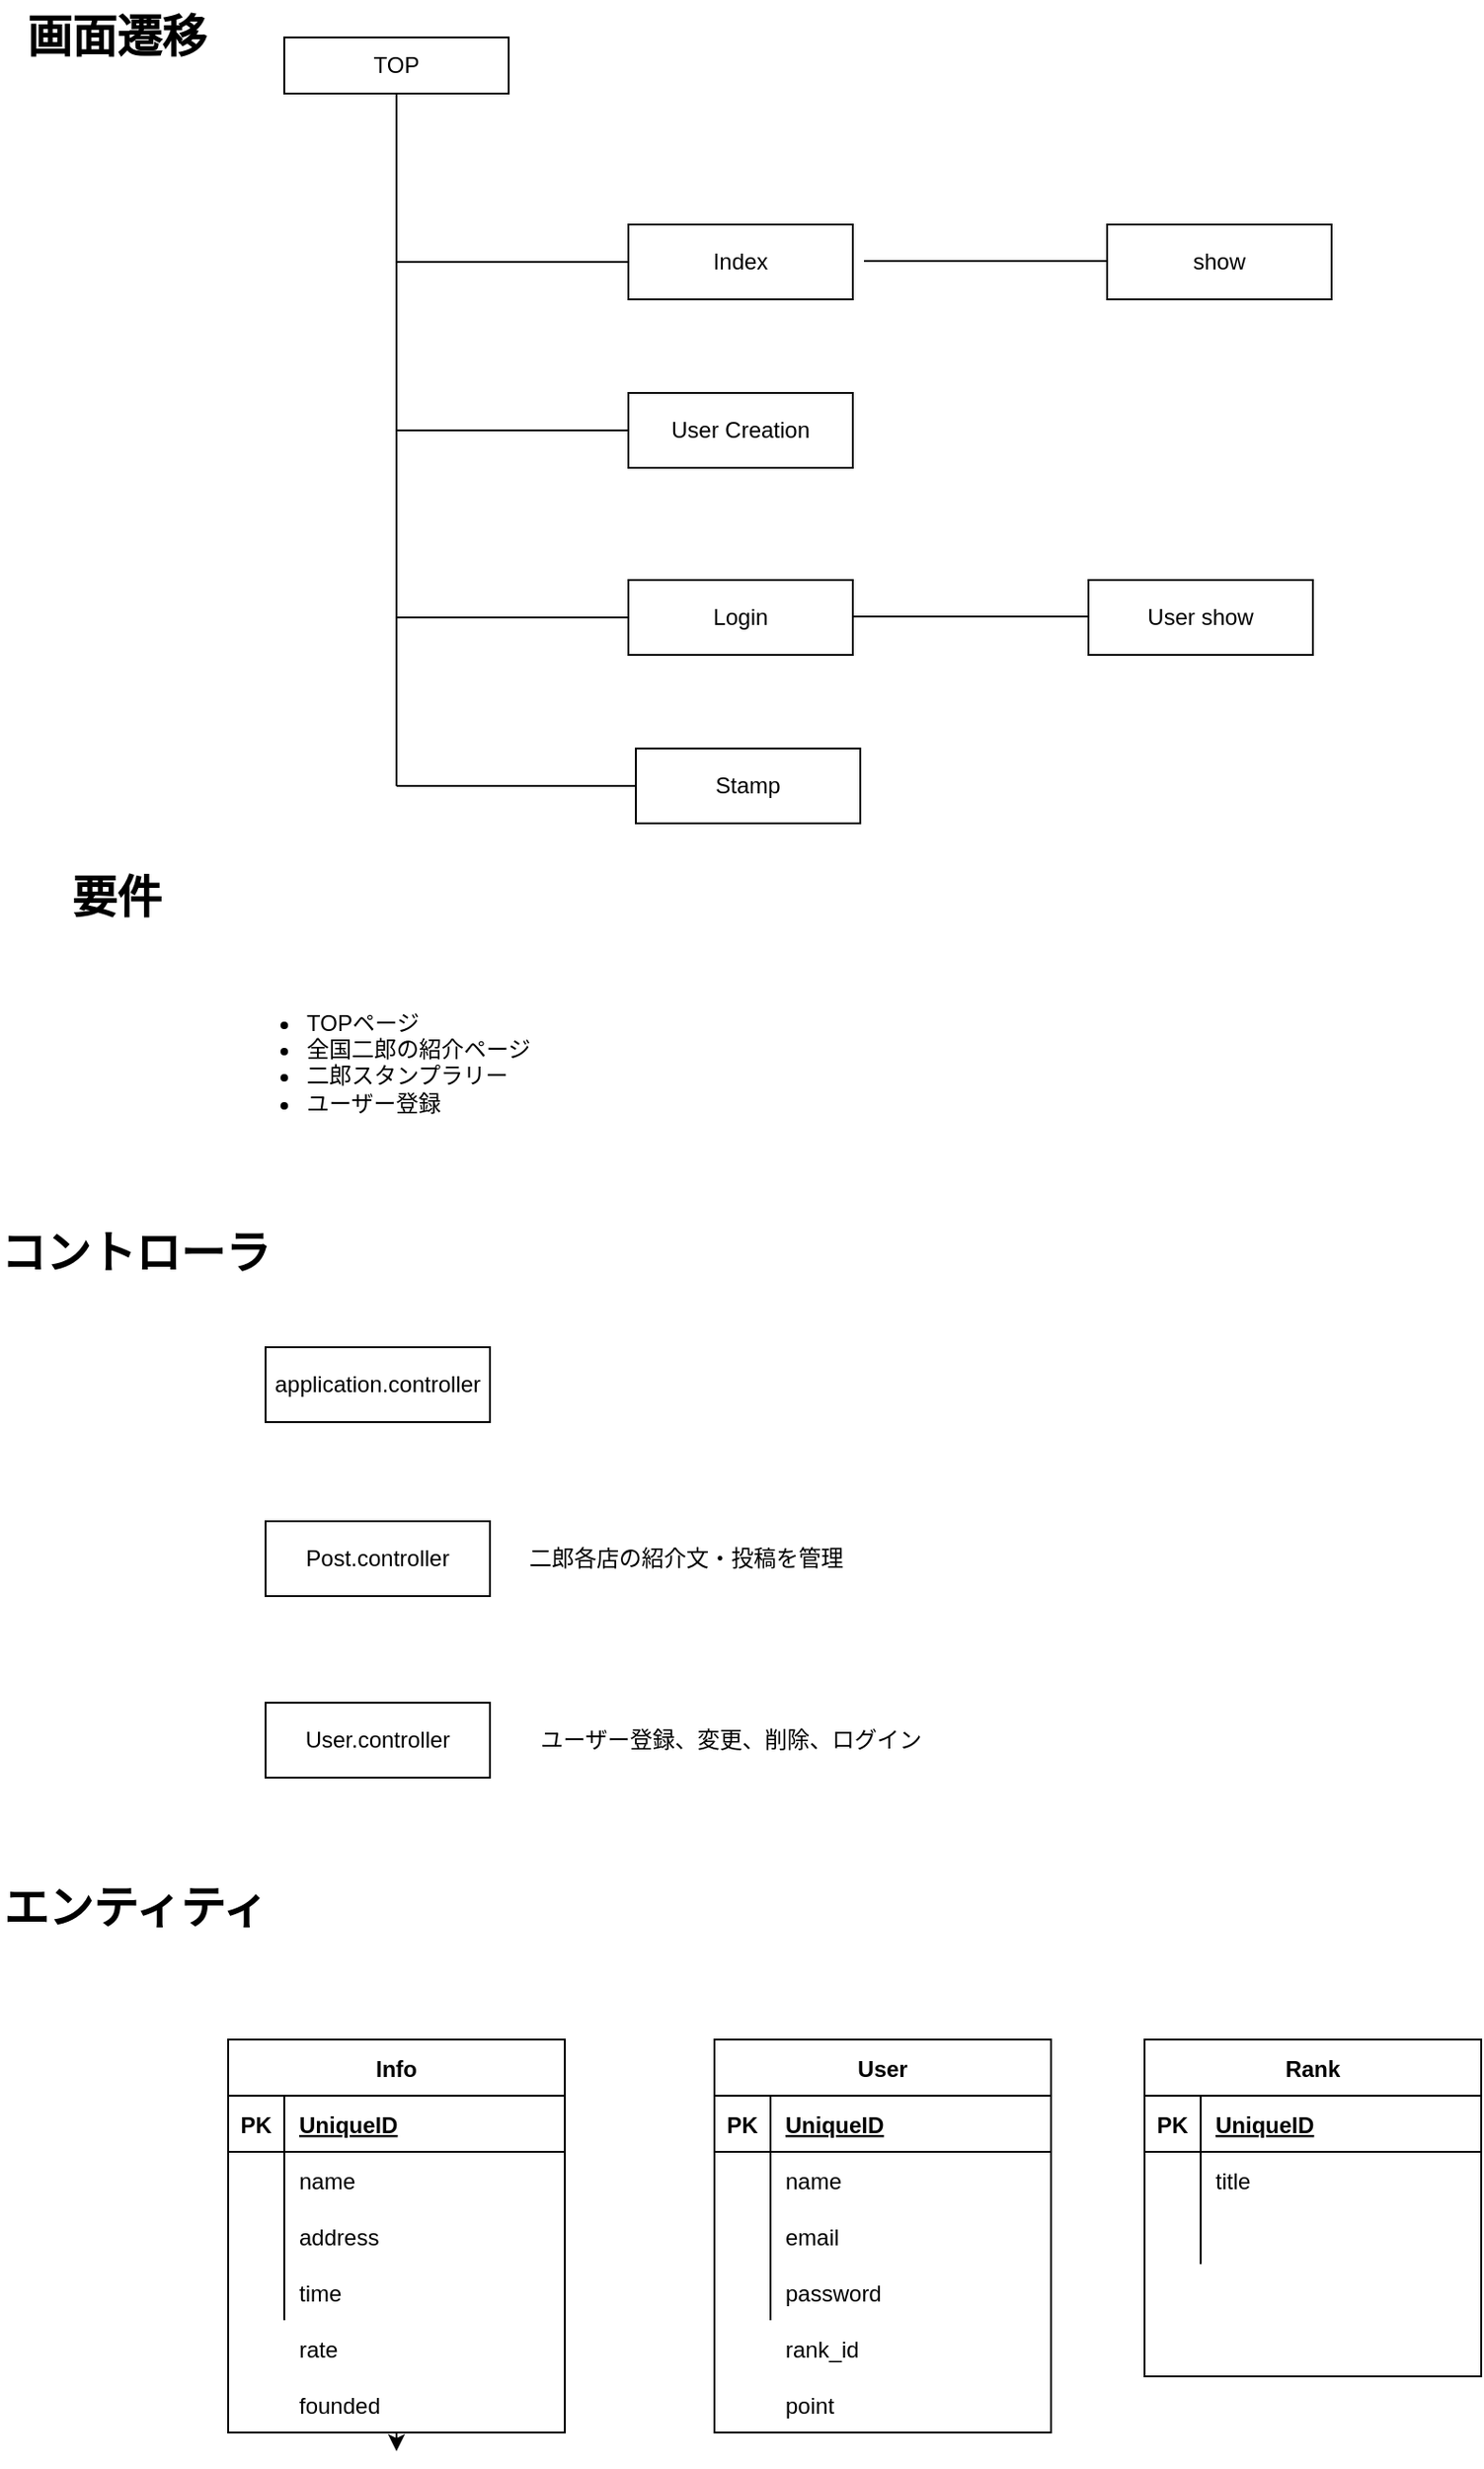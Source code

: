 <mxfile version="14.6.13" type="github">
  <diagram id="q8j4EhVqGKT0Aphho5P9" name="Page-1">
    <mxGraphModel dx="1107" dy="632" grid="1" gridSize="10" guides="1" tooltips="1" connect="1" arrows="1" fold="1" page="1" pageScale="1" pageWidth="827" pageHeight="1169" math="0" shadow="0">
      <root>
        <mxCell id="0" />
        <mxCell id="1" parent="0" />
        <mxCell id="B4g7gdAb48Q1iIURWmFt-1" value="TOP" style="rounded=0;whiteSpace=wrap;html=1;" parent="1" vertex="1">
          <mxGeometry x="170" y="40" width="120" height="30" as="geometry" />
        </mxCell>
        <mxCell id="B4g7gdAb48Q1iIURWmFt-6" value="" style="endArrow=none;html=1;" parent="1" target="B4g7gdAb48Q1iIURWmFt-1" edge="1">
          <mxGeometry width="50" height="50" relative="1" as="geometry">
            <mxPoint x="230" y="440" as="sourcePoint" />
            <mxPoint x="240" y="180" as="targetPoint" />
          </mxGeometry>
        </mxCell>
        <mxCell id="B4g7gdAb48Q1iIURWmFt-7" value="" style="endArrow=none;html=1;" parent="1" edge="1">
          <mxGeometry width="50" height="50" relative="1" as="geometry">
            <mxPoint x="230" y="160" as="sourcePoint" />
            <mxPoint x="360" y="160" as="targetPoint" />
          </mxGeometry>
        </mxCell>
        <mxCell id="B4g7gdAb48Q1iIURWmFt-8" value="Index" style="rounded=0;whiteSpace=wrap;html=1;" parent="1" vertex="1">
          <mxGeometry x="354" y="140" width="120" height="40" as="geometry" />
        </mxCell>
        <mxCell id="B4g7gdAb48Q1iIURWmFt-9" value="" style="endArrow=none;html=1;" parent="1" edge="1">
          <mxGeometry width="50" height="50" relative="1" as="geometry">
            <mxPoint x="480" y="159.5" as="sourcePoint" />
            <mxPoint x="610" y="159.5" as="targetPoint" />
          </mxGeometry>
        </mxCell>
        <mxCell id="B4g7gdAb48Q1iIURWmFt-10" value="show" style="rounded=0;whiteSpace=wrap;html=1;" parent="1" vertex="1">
          <mxGeometry x="610" y="140" width="120" height="40" as="geometry" />
        </mxCell>
        <mxCell id="B4g7gdAb48Q1iIURWmFt-11" value="" style="endArrow=none;html=1;" parent="1" edge="1">
          <mxGeometry width="50" height="50" relative="1" as="geometry">
            <mxPoint x="230" y="250" as="sourcePoint" />
            <mxPoint x="360" y="250" as="targetPoint" />
          </mxGeometry>
        </mxCell>
        <mxCell id="B4g7gdAb48Q1iIURWmFt-12" value="User Creation" style="rounded=0;whiteSpace=wrap;html=1;" parent="1" vertex="1">
          <mxGeometry x="354" y="230" width="120" height="40" as="geometry" />
        </mxCell>
        <mxCell id="B4g7gdAb48Q1iIURWmFt-13" value="" style="endArrow=none;html=1;" parent="1" edge="1">
          <mxGeometry width="50" height="50" relative="1" as="geometry">
            <mxPoint x="230" y="350" as="sourcePoint" />
            <mxPoint x="360" y="350" as="targetPoint" />
            <Array as="points">
              <mxPoint x="300" y="350" />
            </Array>
          </mxGeometry>
        </mxCell>
        <mxCell id="B4g7gdAb48Q1iIURWmFt-14" value="Login" style="rounded=0;whiteSpace=wrap;html=1;" parent="1" vertex="1">
          <mxGeometry x="354" y="330" width="120" height="40" as="geometry" />
        </mxCell>
        <mxCell id="B4g7gdAb48Q1iIURWmFt-15" value="" style="endArrow=none;html=1;" parent="1" edge="1">
          <mxGeometry width="50" height="50" relative="1" as="geometry">
            <mxPoint x="230" y="440" as="sourcePoint" />
            <mxPoint x="360" y="440" as="targetPoint" />
            <Array as="points">
              <mxPoint x="300" y="440" />
            </Array>
          </mxGeometry>
        </mxCell>
        <mxCell id="B4g7gdAb48Q1iIURWmFt-16" value="Stamp" style="rounded=0;whiteSpace=wrap;html=1;" parent="1" vertex="1">
          <mxGeometry x="358" y="420" width="120" height="40" as="geometry" />
        </mxCell>
        <mxCell id="B4g7gdAb48Q1iIURWmFt-17" value="" style="endArrow=none;html=1;" parent="1" edge="1">
          <mxGeometry width="50" height="50" relative="1" as="geometry">
            <mxPoint x="474" y="349.5" as="sourcePoint" />
            <mxPoint x="604" y="349.5" as="targetPoint" />
            <Array as="points">
              <mxPoint x="544" y="349.5" />
            </Array>
          </mxGeometry>
        </mxCell>
        <mxCell id="B4g7gdAb48Q1iIURWmFt-18" value="User show" style="rounded=0;whiteSpace=wrap;html=1;" parent="1" vertex="1">
          <mxGeometry x="600" y="330" width="120" height="40" as="geometry" />
        </mxCell>
        <mxCell id="B4g7gdAb48Q1iIURWmFt-20" value="画面遷移" style="text;strokeColor=none;fillColor=none;html=1;fontSize=24;fontStyle=1;verticalAlign=middle;align=center;" parent="1" vertex="1">
          <mxGeometry x="30" y="20" width="100" height="40" as="geometry" />
        </mxCell>
        <mxCell id="B4g7gdAb48Q1iIURWmFt-21" value="要件" style="text;strokeColor=none;fillColor=none;html=1;fontSize=24;fontStyle=1;verticalAlign=middle;align=center;" parent="1" vertex="1">
          <mxGeometry x="30" y="480" width="100" height="40" as="geometry" />
        </mxCell>
        <mxCell id="B4g7gdAb48Q1iIURWmFt-22" value="&lt;ul&gt;&lt;li&gt;&lt;div&gt;TOPページ&lt;/div&gt;&lt;/li&gt;&lt;li&gt;&lt;div&gt;全国二郎の紹介ページ&lt;/div&gt;&lt;/li&gt;&lt;li&gt;&lt;div&gt;&lt;div&gt;二郎スタンプラリー&lt;/div&gt;&lt;/div&gt;&lt;/li&gt;&lt;li&gt;&lt;div&gt;ユーザー登録&lt;/div&gt;&lt;/li&gt;&lt;/ul&gt;" style="text;strokeColor=none;fillColor=none;html=1;whiteSpace=wrap;verticalAlign=middle;overflow=hidden;" parent="1" vertex="1">
          <mxGeometry x="140" y="545" width="250" height="80" as="geometry" />
        </mxCell>
        <mxCell id="B4g7gdAb48Q1iIURWmFt-23" value="コントローラ" style="text;strokeColor=none;fillColor=none;html=1;fontSize=24;fontStyle=1;verticalAlign=middle;align=center;" parent="1" vertex="1">
          <mxGeometry x="40" y="670" width="100" height="40" as="geometry" />
        </mxCell>
        <mxCell id="B4g7gdAb48Q1iIURWmFt-25" value="Post.controller" style="rounded=0;whiteSpace=wrap;html=1;" parent="1" vertex="1">
          <mxGeometry x="160" y="833" width="120" height="40" as="geometry" />
        </mxCell>
        <mxCell id="B4g7gdAb48Q1iIURWmFt-26" value="User.controller" style="rounded=0;whiteSpace=wrap;html=1;" parent="1" vertex="1">
          <mxGeometry x="160" y="930" width="120" height="40" as="geometry" />
        </mxCell>
        <mxCell id="B4g7gdAb48Q1iIURWmFt-27" value="application.controller" style="rounded=0;whiteSpace=wrap;html=1;" parent="1" vertex="1">
          <mxGeometry x="160" y="740" width="120" height="40" as="geometry" />
        </mxCell>
        <UserObject label="二郎各店の紹介文・投稿を管理" placeholders="1" name="Variable" id="B4g7gdAb48Q1iIURWmFt-28">
          <mxCell style="text;html=1;strokeColor=none;fillColor=none;align=center;verticalAlign=middle;whiteSpace=wrap;overflow=hidden;" parent="1" vertex="1">
            <mxGeometry x="290" y="843" width="190" height="20" as="geometry" />
          </mxCell>
        </UserObject>
        <UserObject label="ユーザー登録、変更、削除、ログイン" placeholders="1" name="Variable" id="B4g7gdAb48Q1iIURWmFt-29">
          <mxCell style="text;html=1;strokeColor=none;fillColor=none;align=center;verticalAlign=middle;whiteSpace=wrap;overflow=hidden;" parent="1" vertex="1">
            <mxGeometry x="288" y="940" width="242" height="20" as="geometry" />
          </mxCell>
        </UserObject>
        <mxCell id="gZ2zMx3dyLfsJcm0VM1t-1" value="エンティティ" style="text;strokeColor=none;fillColor=none;html=1;fontSize=24;fontStyle=1;verticalAlign=middle;align=center;" vertex="1" parent="1">
          <mxGeometry x="40" y="1020" width="100" height="40" as="geometry" />
        </mxCell>
        <mxCell id="gZ2zMx3dyLfsJcm0VM1t-31" style="edgeStyle=orthogonalEdgeStyle;rounded=0;orthogonalLoop=1;jettySize=auto;html=1;exitX=0.5;exitY=1;exitDx=0;exitDy=0;" edge="1" parent="1" source="gZ2zMx3dyLfsJcm0VM1t-2">
          <mxGeometry relative="1" as="geometry">
            <mxPoint x="230" y="1330" as="targetPoint" />
          </mxGeometry>
        </mxCell>
        <mxCell id="gZ2zMx3dyLfsJcm0VM1t-2" value="Info" style="shape=table;startSize=30;container=1;collapsible=1;childLayout=tableLayout;fixedRows=1;rowLines=0;fontStyle=1;align=center;resizeLast=1;" vertex="1" parent="1">
          <mxGeometry x="140" y="1110" width="180" height="210" as="geometry" />
        </mxCell>
        <mxCell id="gZ2zMx3dyLfsJcm0VM1t-3" value="" style="shape=partialRectangle;collapsible=0;dropTarget=0;pointerEvents=0;fillColor=none;top=0;left=0;bottom=1;right=0;points=[[0,0.5],[1,0.5]];portConstraint=eastwest;" vertex="1" parent="gZ2zMx3dyLfsJcm0VM1t-2">
          <mxGeometry y="30" width="180" height="30" as="geometry" />
        </mxCell>
        <mxCell id="gZ2zMx3dyLfsJcm0VM1t-4" value="PK" style="shape=partialRectangle;connectable=0;fillColor=none;top=0;left=0;bottom=0;right=0;fontStyle=1;overflow=hidden;" vertex="1" parent="gZ2zMx3dyLfsJcm0VM1t-3">
          <mxGeometry width="30" height="30" as="geometry" />
        </mxCell>
        <mxCell id="gZ2zMx3dyLfsJcm0VM1t-5" value="UniqueID" style="shape=partialRectangle;connectable=0;fillColor=none;top=0;left=0;bottom=0;right=0;align=left;spacingLeft=6;fontStyle=5;overflow=hidden;" vertex="1" parent="gZ2zMx3dyLfsJcm0VM1t-3">
          <mxGeometry x="30" width="150" height="30" as="geometry" />
        </mxCell>
        <mxCell id="gZ2zMx3dyLfsJcm0VM1t-6" value="" style="shape=partialRectangle;collapsible=0;dropTarget=0;pointerEvents=0;fillColor=none;top=0;left=0;bottom=0;right=0;points=[[0,0.5],[1,0.5]];portConstraint=eastwest;" vertex="1" parent="gZ2zMx3dyLfsJcm0VM1t-2">
          <mxGeometry y="60" width="180" height="30" as="geometry" />
        </mxCell>
        <mxCell id="gZ2zMx3dyLfsJcm0VM1t-7" value="" style="shape=partialRectangle;connectable=0;fillColor=none;top=0;left=0;bottom=0;right=0;editable=1;overflow=hidden;" vertex="1" parent="gZ2zMx3dyLfsJcm0VM1t-6">
          <mxGeometry width="30" height="30" as="geometry" />
        </mxCell>
        <mxCell id="gZ2zMx3dyLfsJcm0VM1t-8" value="name" style="shape=partialRectangle;connectable=0;fillColor=none;top=0;left=0;bottom=0;right=0;align=left;spacingLeft=6;overflow=hidden;" vertex="1" parent="gZ2zMx3dyLfsJcm0VM1t-6">
          <mxGeometry x="30" width="150" height="30" as="geometry" />
        </mxCell>
        <mxCell id="gZ2zMx3dyLfsJcm0VM1t-9" value="" style="shape=partialRectangle;collapsible=0;dropTarget=0;pointerEvents=0;fillColor=none;top=0;left=0;bottom=0;right=0;points=[[0,0.5],[1,0.5]];portConstraint=eastwest;" vertex="1" parent="gZ2zMx3dyLfsJcm0VM1t-2">
          <mxGeometry y="90" width="180" height="30" as="geometry" />
        </mxCell>
        <mxCell id="gZ2zMx3dyLfsJcm0VM1t-10" value="" style="shape=partialRectangle;connectable=0;fillColor=none;top=0;left=0;bottom=0;right=0;editable=1;overflow=hidden;" vertex="1" parent="gZ2zMx3dyLfsJcm0VM1t-9">
          <mxGeometry width="30" height="30" as="geometry" />
        </mxCell>
        <mxCell id="gZ2zMx3dyLfsJcm0VM1t-11" value="address" style="shape=partialRectangle;connectable=0;fillColor=none;top=0;left=0;bottom=0;right=0;align=left;spacingLeft=6;overflow=hidden;" vertex="1" parent="gZ2zMx3dyLfsJcm0VM1t-9">
          <mxGeometry x="30" width="150" height="30" as="geometry" />
        </mxCell>
        <mxCell id="gZ2zMx3dyLfsJcm0VM1t-12" value="" style="shape=partialRectangle;collapsible=0;dropTarget=0;pointerEvents=0;fillColor=none;top=0;left=0;bottom=0;right=0;points=[[0,0.5],[1,0.5]];portConstraint=eastwest;" vertex="1" parent="gZ2zMx3dyLfsJcm0VM1t-2">
          <mxGeometry y="120" width="180" height="30" as="geometry" />
        </mxCell>
        <mxCell id="gZ2zMx3dyLfsJcm0VM1t-13" value="" style="shape=partialRectangle;connectable=0;fillColor=none;top=0;left=0;bottom=0;right=0;editable=1;overflow=hidden;" vertex="1" parent="gZ2zMx3dyLfsJcm0VM1t-12">
          <mxGeometry width="30" height="30" as="geometry" />
        </mxCell>
        <mxCell id="gZ2zMx3dyLfsJcm0VM1t-14" value="time" style="shape=partialRectangle;connectable=0;fillColor=none;top=0;left=0;bottom=0;right=0;align=left;spacingLeft=6;overflow=hidden;" vertex="1" parent="gZ2zMx3dyLfsJcm0VM1t-12">
          <mxGeometry x="30" width="150" height="30" as="geometry" />
        </mxCell>
        <mxCell id="gZ2zMx3dyLfsJcm0VM1t-15" value="User" style="shape=table;startSize=30;container=1;collapsible=1;childLayout=tableLayout;fixedRows=1;rowLines=0;fontStyle=1;align=center;resizeLast=1;" vertex="1" parent="1">
          <mxGeometry x="400" y="1110" width="180" height="210" as="geometry" />
        </mxCell>
        <mxCell id="gZ2zMx3dyLfsJcm0VM1t-16" value="" style="shape=partialRectangle;collapsible=0;dropTarget=0;pointerEvents=0;fillColor=none;top=0;left=0;bottom=1;right=0;points=[[0,0.5],[1,0.5]];portConstraint=eastwest;" vertex="1" parent="gZ2zMx3dyLfsJcm0VM1t-15">
          <mxGeometry y="30" width="180" height="30" as="geometry" />
        </mxCell>
        <mxCell id="gZ2zMx3dyLfsJcm0VM1t-17" value="PK" style="shape=partialRectangle;connectable=0;fillColor=none;top=0;left=0;bottom=0;right=0;fontStyle=1;overflow=hidden;" vertex="1" parent="gZ2zMx3dyLfsJcm0VM1t-16">
          <mxGeometry width="30" height="30" as="geometry" />
        </mxCell>
        <mxCell id="gZ2zMx3dyLfsJcm0VM1t-18" value="UniqueID" style="shape=partialRectangle;connectable=0;fillColor=none;top=0;left=0;bottom=0;right=0;align=left;spacingLeft=6;fontStyle=5;overflow=hidden;" vertex="1" parent="gZ2zMx3dyLfsJcm0VM1t-16">
          <mxGeometry x="30" width="150" height="30" as="geometry" />
        </mxCell>
        <mxCell id="gZ2zMx3dyLfsJcm0VM1t-19" value="" style="shape=partialRectangle;collapsible=0;dropTarget=0;pointerEvents=0;fillColor=none;top=0;left=0;bottom=0;right=0;points=[[0,0.5],[1,0.5]];portConstraint=eastwest;" vertex="1" parent="gZ2zMx3dyLfsJcm0VM1t-15">
          <mxGeometry y="60" width="180" height="30" as="geometry" />
        </mxCell>
        <mxCell id="gZ2zMx3dyLfsJcm0VM1t-20" value="" style="shape=partialRectangle;connectable=0;fillColor=none;top=0;left=0;bottom=0;right=0;editable=1;overflow=hidden;" vertex="1" parent="gZ2zMx3dyLfsJcm0VM1t-19">
          <mxGeometry width="30" height="30" as="geometry" />
        </mxCell>
        <mxCell id="gZ2zMx3dyLfsJcm0VM1t-21" value="name" style="shape=partialRectangle;connectable=0;fillColor=none;top=0;left=0;bottom=0;right=0;align=left;spacingLeft=6;overflow=hidden;" vertex="1" parent="gZ2zMx3dyLfsJcm0VM1t-19">
          <mxGeometry x="30" width="150" height="30" as="geometry" />
        </mxCell>
        <mxCell id="gZ2zMx3dyLfsJcm0VM1t-22" value="" style="shape=partialRectangle;collapsible=0;dropTarget=0;pointerEvents=0;fillColor=none;top=0;left=0;bottom=0;right=0;points=[[0,0.5],[1,0.5]];portConstraint=eastwest;" vertex="1" parent="gZ2zMx3dyLfsJcm0VM1t-15">
          <mxGeometry y="90" width="180" height="30" as="geometry" />
        </mxCell>
        <mxCell id="gZ2zMx3dyLfsJcm0VM1t-23" value="" style="shape=partialRectangle;connectable=0;fillColor=none;top=0;left=0;bottom=0;right=0;editable=1;overflow=hidden;" vertex="1" parent="gZ2zMx3dyLfsJcm0VM1t-22">
          <mxGeometry width="30" height="30" as="geometry" />
        </mxCell>
        <mxCell id="gZ2zMx3dyLfsJcm0VM1t-24" value="email" style="shape=partialRectangle;connectable=0;fillColor=none;top=0;left=0;bottom=0;right=0;align=left;spacingLeft=6;overflow=hidden;" vertex="1" parent="gZ2zMx3dyLfsJcm0VM1t-22">
          <mxGeometry x="30" width="150" height="30" as="geometry" />
        </mxCell>
        <mxCell id="gZ2zMx3dyLfsJcm0VM1t-25" value="" style="shape=partialRectangle;collapsible=0;dropTarget=0;pointerEvents=0;fillColor=none;top=0;left=0;bottom=0;right=0;points=[[0,0.5],[1,0.5]];portConstraint=eastwest;" vertex="1" parent="gZ2zMx3dyLfsJcm0VM1t-15">
          <mxGeometry y="120" width="180" height="30" as="geometry" />
        </mxCell>
        <mxCell id="gZ2zMx3dyLfsJcm0VM1t-26" value="" style="shape=partialRectangle;connectable=0;fillColor=none;top=0;left=0;bottom=0;right=0;editable=1;overflow=hidden;" vertex="1" parent="gZ2zMx3dyLfsJcm0VM1t-25">
          <mxGeometry width="30" height="30" as="geometry" />
        </mxCell>
        <mxCell id="gZ2zMx3dyLfsJcm0VM1t-27" value="password" style="shape=partialRectangle;connectable=0;fillColor=none;top=0;left=0;bottom=0;right=0;align=left;spacingLeft=6;overflow=hidden;" vertex="1" parent="gZ2zMx3dyLfsJcm0VM1t-25">
          <mxGeometry x="30" width="150" height="30" as="geometry" />
        </mxCell>
        <mxCell id="gZ2zMx3dyLfsJcm0VM1t-28" value="" style="shape=partialRectangle;collapsible=0;dropTarget=0;pointerEvents=0;fillColor=none;top=0;left=0;bottom=0;right=0;points=[[0,0.5],[1,0.5]];portConstraint=eastwest;" vertex="1" parent="1">
          <mxGeometry x="140" y="1260" width="180" height="30" as="geometry" />
        </mxCell>
        <mxCell id="gZ2zMx3dyLfsJcm0VM1t-29" value="" style="shape=partialRectangle;connectable=0;fillColor=none;top=0;left=0;bottom=0;right=0;editable=1;overflow=hidden;" vertex="1" parent="gZ2zMx3dyLfsJcm0VM1t-28">
          <mxGeometry width="30" height="30" as="geometry" />
        </mxCell>
        <mxCell id="gZ2zMx3dyLfsJcm0VM1t-30" value="rate" style="shape=partialRectangle;connectable=0;fillColor=none;top=0;left=0;bottom=0;right=0;align=left;spacingLeft=6;overflow=hidden;" vertex="1" parent="gZ2zMx3dyLfsJcm0VM1t-28">
          <mxGeometry x="30" width="150" height="30" as="geometry" />
        </mxCell>
        <mxCell id="gZ2zMx3dyLfsJcm0VM1t-32" value="founded" style="shape=partialRectangle;connectable=0;fillColor=none;top=0;left=0;bottom=0;right=0;align=left;spacingLeft=6;overflow=hidden;" vertex="1" parent="1">
          <mxGeometry x="170" y="1290" width="150" height="30" as="geometry" />
        </mxCell>
        <mxCell id="gZ2zMx3dyLfsJcm0VM1t-33" value="rank_id" style="shape=partialRectangle;connectable=0;fillColor=none;top=0;left=0;bottom=0;right=0;align=left;spacingLeft=6;overflow=hidden;" vertex="1" parent="1">
          <mxGeometry x="430" y="1260" width="150" height="30" as="geometry" />
        </mxCell>
        <mxCell id="gZ2zMx3dyLfsJcm0VM1t-34" value="Rank" style="shape=table;startSize=30;container=1;collapsible=1;childLayout=tableLayout;fixedRows=1;rowLines=0;fontStyle=1;align=center;resizeLast=1;" vertex="1" parent="1">
          <mxGeometry x="630" y="1110" width="180" height="180" as="geometry" />
        </mxCell>
        <mxCell id="gZ2zMx3dyLfsJcm0VM1t-35" value="" style="shape=partialRectangle;collapsible=0;dropTarget=0;pointerEvents=0;fillColor=none;top=0;left=0;bottom=1;right=0;points=[[0,0.5],[1,0.5]];portConstraint=eastwest;" vertex="1" parent="gZ2zMx3dyLfsJcm0VM1t-34">
          <mxGeometry y="30" width="180" height="30" as="geometry" />
        </mxCell>
        <mxCell id="gZ2zMx3dyLfsJcm0VM1t-36" value="PK" style="shape=partialRectangle;connectable=0;fillColor=none;top=0;left=0;bottom=0;right=0;fontStyle=1;overflow=hidden;" vertex="1" parent="gZ2zMx3dyLfsJcm0VM1t-35">
          <mxGeometry width="30" height="30" as="geometry" />
        </mxCell>
        <mxCell id="gZ2zMx3dyLfsJcm0VM1t-37" value="UniqueID" style="shape=partialRectangle;connectable=0;fillColor=none;top=0;left=0;bottom=0;right=0;align=left;spacingLeft=6;fontStyle=5;overflow=hidden;" vertex="1" parent="gZ2zMx3dyLfsJcm0VM1t-35">
          <mxGeometry x="30" width="150" height="30" as="geometry" />
        </mxCell>
        <mxCell id="gZ2zMx3dyLfsJcm0VM1t-38" value="" style="shape=partialRectangle;collapsible=0;dropTarget=0;pointerEvents=0;fillColor=none;top=0;left=0;bottom=0;right=0;points=[[0,0.5],[1,0.5]];portConstraint=eastwest;" vertex="1" parent="gZ2zMx3dyLfsJcm0VM1t-34">
          <mxGeometry y="60" width="180" height="30" as="geometry" />
        </mxCell>
        <mxCell id="gZ2zMx3dyLfsJcm0VM1t-39" value="" style="shape=partialRectangle;connectable=0;fillColor=none;top=0;left=0;bottom=0;right=0;editable=1;overflow=hidden;" vertex="1" parent="gZ2zMx3dyLfsJcm0VM1t-38">
          <mxGeometry width="30" height="30" as="geometry" />
        </mxCell>
        <mxCell id="gZ2zMx3dyLfsJcm0VM1t-40" value="title" style="shape=partialRectangle;connectable=0;fillColor=none;top=0;left=0;bottom=0;right=0;align=left;spacingLeft=6;overflow=hidden;" vertex="1" parent="gZ2zMx3dyLfsJcm0VM1t-38">
          <mxGeometry x="30" width="150" height="30" as="geometry" />
        </mxCell>
        <mxCell id="gZ2zMx3dyLfsJcm0VM1t-44" value="" style="shape=partialRectangle;collapsible=0;dropTarget=0;pointerEvents=0;fillColor=none;top=0;left=0;bottom=0;right=0;points=[[0,0.5],[1,0.5]];portConstraint=eastwest;" vertex="1" parent="gZ2zMx3dyLfsJcm0VM1t-34">
          <mxGeometry y="90" width="180" height="30" as="geometry" />
        </mxCell>
        <mxCell id="gZ2zMx3dyLfsJcm0VM1t-45" value="" style="shape=partialRectangle;connectable=0;fillColor=none;top=0;left=0;bottom=0;right=0;editable=1;overflow=hidden;" vertex="1" parent="gZ2zMx3dyLfsJcm0VM1t-44">
          <mxGeometry width="30" height="30" as="geometry" />
        </mxCell>
        <mxCell id="gZ2zMx3dyLfsJcm0VM1t-46" value="" style="shape=partialRectangle;connectable=0;fillColor=none;top=0;left=0;bottom=0;right=0;align=left;spacingLeft=6;overflow=hidden;" vertex="1" parent="gZ2zMx3dyLfsJcm0VM1t-44">
          <mxGeometry x="30" width="150" height="30" as="geometry" />
        </mxCell>
        <mxCell id="gZ2zMx3dyLfsJcm0VM1t-47" value="point" style="shape=partialRectangle;connectable=0;fillColor=none;top=0;left=0;bottom=0;right=0;align=left;spacingLeft=6;overflow=hidden;" vertex="1" parent="1">
          <mxGeometry x="430" y="1290" width="150" height="30" as="geometry" />
        </mxCell>
      </root>
    </mxGraphModel>
  </diagram>
</mxfile>
